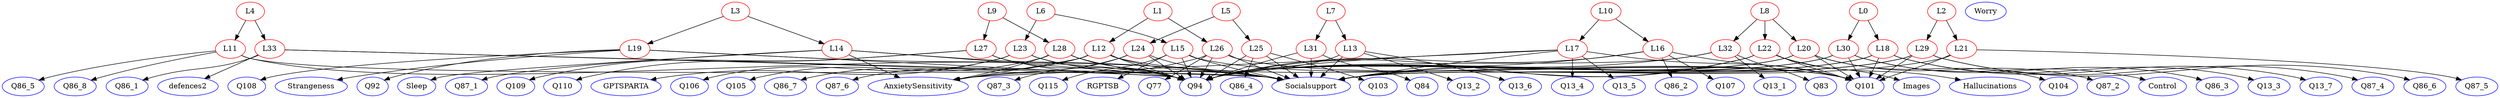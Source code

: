digraph {
Q108 [color = blue]; Socialsupport [color = blue]; L24 [color = red]; L33 [color = red]; L7 [color = red]; L23 [color = red]; Q83 [color = blue]; L9 [color = red]; Strangeness [color = blue]; L3 [color = red]; Q13_1 [color = blue]; Q86_3 [color = blue]; L16 [color = red]; L18 [color = red]; GPTSPARTA [color = blue]; Q86_5 [color = blue]; L26 [color = red]; Q87_2 [color = blue]; Q104 [color = blue]; L13 [color = red]; Q106 [color = blue]; Q86_6 [color = blue]; L25 [color = red]; L32 [color = red]; Q94 [color = blue]; Q110 [color = blue]; L30 [color = red]; L6 [color = red]; RGPTSB [color = blue]; Q101 [color = blue]; Q107 [color = blue]; Q87_5 [color = blue]; Q87_4 [color = blue]; L28 [color = red]; L5 [color = red]; Hallucinations [color = blue]; L15 [color = red]; L31 [color = red]; Q86_2 [color = blue]; L22 [color = red]; Q13_4 [color = blue]; Q77 [color = blue]; L11 [color = red]; Q103 [color = blue]; Q13_3 [color = blue]; L2 [color = red]; Q86_7 [color = blue]; L12 [color = red]; Q87_3 [color = blue]; Q115 [color = blue]; Q13_5 [color = blue]; L0 [color = red]; Control [color = blue]; Q13_7 [color = blue]; Q105 [color = blue]; L10 [color = red]; L4 [color = red]; Q86_4 [color = blue]; L17 [color = red]; L29 [color = red]; L19 [color = red]; Q109 [color = blue]; L21 [color = red]; AnxietySensitivity [color = blue]; Q84 [color = blue]; L1 [color = red]; L27 [color = red]; Images [color = blue]; Q86_1 [color = blue]; Q13_6 [color = blue]; defences2 [color = blue]; Worry [color = blue]; Q87_6 [color = blue]; L20 [color = red]; L14 [color = red]; Q13_2 [color = blue]; Q87_1 [color = blue]; Sleep [color = blue]; Q86_8 [color = blue]; Q92 [color = blue]; L8 [color = red]; 
subgraph Undirected {
edge [dir=none, color=black]
}

subgraph Directed {
edge [color=black]
L27 -> Q109
L22 -> Q94
L17 -> Q101
L27 -> Socialsupport
L23 -> Q94
L13 -> Q13_6
L26 -> Socialsupport
L29 -> Q87_4
L16 -> Q101
L14 -> Q94
L17 -> Q13_5
L18 -> Q94
L11 -> Socialsupport
L26 -> AnxietySensitivity
L25 -> Q94
L33 -> Socialsupport
L8 -> L22
L28 -> Q105
L0 -> L30
L31 -> Socialsupport
L3 -> L19
L2 -> L21
L29 -> Q86_6
L15 -> Socialsupport
L20 -> Q101
L18 -> Q101
L30 -> Control
L19 -> Socialsupport
L1 -> L12
L29 -> Socialsupport
L8 -> L32
L21 -> Q101
L22 -> Images
L25 -> Q86_4
L7 -> L31
L12 -> Socialsupport
L19 -> Q92
L7 -> L13
L0 -> L18
L14 -> Sleep
L31 -> Q84
L12 -> AnxietySensitivity
L23 -> GPTSPARTA
L24 -> Socialsupport
L30 -> Q94
L9 -> L27
L18 -> Q13_7
L15 -> Q115
L30 -> Q101
L17 -> Socialsupport
L22 -> Q101
L27 -> Q94
L3 -> L14
L13 -> Q94
L26 -> Q94
L33 -> defences2
L16 -> Socialsupport
L17 -> AnxietySensitivity
L12 -> Q87_6
L32 -> Socialsupport
L11 -> Q94
L33 -> Q94
L8 -> L20
L33 -> Q86_1
L11 -> Q86_5
L23 -> Socialsupport
L5 -> L24
L31 -> Q94
L14 -> Q87_1
L20 -> Socialsupport
L15 -> Q94
L18 -> Socialsupport
L32 -> Q13_1
L30 -> Q86_3
L29 -> Q94
L21 -> Socialsupport
L20 -> Q104
L28 -> Socialsupport
L21 -> Q87_5
L11 -> Q86_8
L2 -> L29
L12 -> Q94
L24 -> AnxietySensitivity
L28 -> AnxietySensitivity
L27 -> Q110
L13 -> Q13_2
L22 -> Hallucinations
L32 -> Q83
L23 -> Q106
L4 -> L11
L6 -> L15
L19 -> Strangeness
L4 -> L33
L9 -> L28
L26 -> Q77
L16 -> Q86_2
L30 -> Socialsupport
L17 -> Q94
L22 -> Socialsupport
L17 -> Q13_4
L5 -> L25
L16 -> Q94
L26 -> Q101
L32 -> Q94
L14 -> Socialsupport
L25 -> Socialsupport
L19 -> Q94
L14 -> AnxietySensitivity
L6 -> L23
L13 -> Socialsupport
L1 -> L26
L20 -> Q94
L20 -> Q87_2
L15 -> Q101
L16 -> Q107
L18 -> Q13_3
L24 -> Q94
L28 -> Q94
L29 -> Q101
L25 -> Q103
L10 -> L16
L12 -> Q86_7
L12 -> Q101
L15 -> RGPTSB
L10 -> L17
L19 -> Q108
L24 -> Q87_3
}

}
